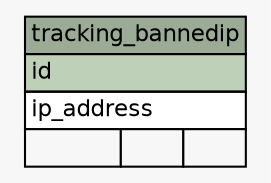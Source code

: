 // dot 2.36.0 on Linux 3.17.0-rc4-a1
// SchemaSpy rev 590
digraph "tracking_bannedip" {
  graph [
    rankdir="RL"
    bgcolor="#f7f7f7"
    nodesep="0.18"
    ranksep="0.46"
    fontname="Helvetica"
    fontsize="11"
  ];
  node [
    fontname="Helvetica"
    fontsize="11"
    shape="plaintext"
  ];
  edge [
    arrowsize="0.8"
  ];
  "tracking_bannedip" [
    label=<
    <TABLE BORDER="0" CELLBORDER="1" CELLSPACING="0" BGCOLOR="#ffffff">
      <TR><TD COLSPAN="3" BGCOLOR="#9bab96" ALIGN="CENTER">tracking_bannedip</TD></TR>
      <TR><TD PORT="id" COLSPAN="3" BGCOLOR="#bed1b8" ALIGN="LEFT">id</TD></TR>
      <TR><TD PORT="ip_address" COLSPAN="3" ALIGN="LEFT">ip_address</TD></TR>
      <TR><TD ALIGN="LEFT" BGCOLOR="#f7f7f7">  </TD><TD ALIGN="RIGHT" BGCOLOR="#f7f7f7">  </TD><TD ALIGN="RIGHT" BGCOLOR="#f7f7f7">  </TD></TR>
    </TABLE>>
    URL="tables/tracking_bannedip.html"
    tooltip="tracking_bannedip"
  ];
}
